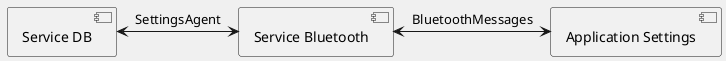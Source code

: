 @startuml
skinparam BackgroundColor F0F0F0

[Service DB] as srvcdb
[Service Bluetooth] as srvcbt
[Application Settings] as appstngs


srvcdb <-r-> srvcbt : SettingsAgent
srvcbt <-r-> appstngs : BluetoothMessages

@enduml
